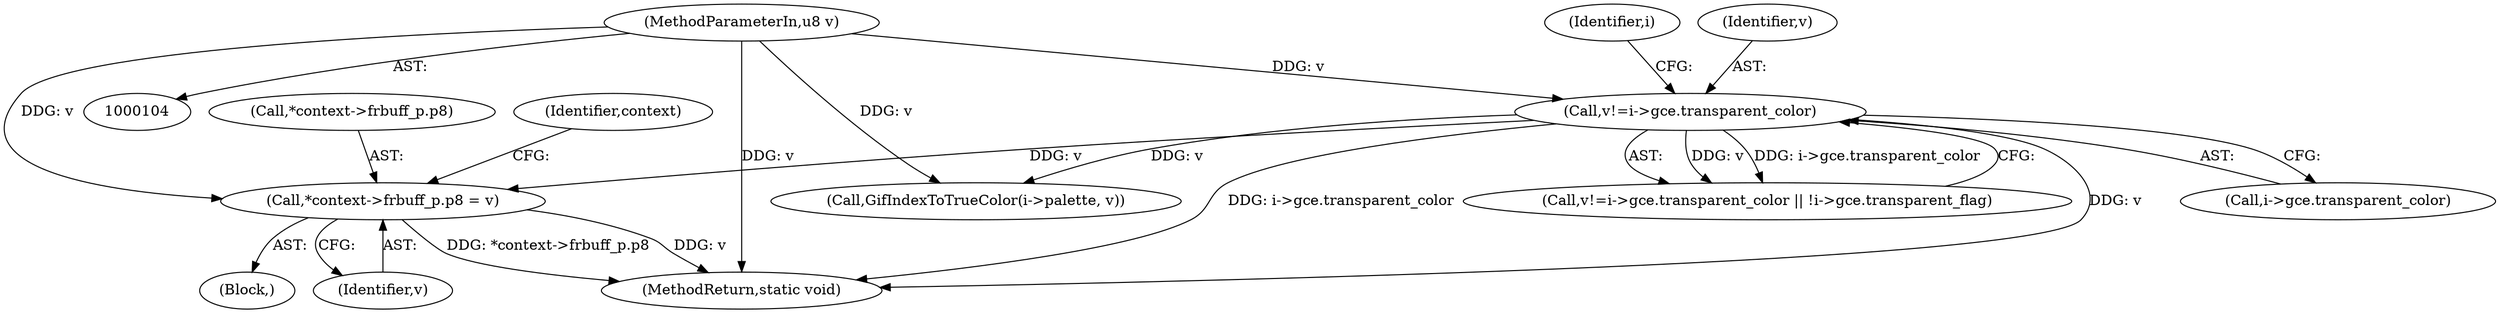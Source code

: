 digraph "0_ngiflib_37d939a6f511d16d4c95678025c235fe62e6417a@pointer" {
"1000138" [label="(Call,*context->frbuff_p.p8 = v)"];
"1000117" [label="(Call,v!=i->gce.transparent_color)"];
"1000107" [label="(MethodParameterIn,u8 v)"];
"1000118" [label="(Identifier,v)"];
"1000119" [label="(Call,i->gce.transparent_color)"];
"1000139" [label="(Call,*context->frbuff_p.p8)"];
"1000107" [label="(MethodParameterIn,u8 v)"];
"1000127" [label="(Identifier,i)"];
"1000395" [label="(MethodReturn,static void)"];
"1000154" [label="(Call,GifIndexToTrueColor(i->palette, v))"];
"1000138" [label="(Call,*context->frbuff_p.p8 = v)"];
"1000116" [label="(Call,v!=i->gce.transparent_color || !i->gce.transparent_flag)"];
"1000137" [label="(Block,)"];
"1000117" [label="(Call,v!=i->gce.transparent_color)"];
"1000145" [label="(Identifier,v)"];
"1000163" [label="(Identifier,context)"];
"1000138" -> "1000137"  [label="AST: "];
"1000138" -> "1000145"  [label="CFG: "];
"1000139" -> "1000138"  [label="AST: "];
"1000145" -> "1000138"  [label="AST: "];
"1000163" -> "1000138"  [label="CFG: "];
"1000138" -> "1000395"  [label="DDG: *context->frbuff_p.p8"];
"1000138" -> "1000395"  [label="DDG: v"];
"1000117" -> "1000138"  [label="DDG: v"];
"1000107" -> "1000138"  [label="DDG: v"];
"1000117" -> "1000116"  [label="AST: "];
"1000117" -> "1000119"  [label="CFG: "];
"1000118" -> "1000117"  [label="AST: "];
"1000119" -> "1000117"  [label="AST: "];
"1000127" -> "1000117"  [label="CFG: "];
"1000116" -> "1000117"  [label="CFG: "];
"1000117" -> "1000395"  [label="DDG: v"];
"1000117" -> "1000395"  [label="DDG: i->gce.transparent_color"];
"1000117" -> "1000116"  [label="DDG: v"];
"1000117" -> "1000116"  [label="DDG: i->gce.transparent_color"];
"1000107" -> "1000117"  [label="DDG: v"];
"1000117" -> "1000154"  [label="DDG: v"];
"1000107" -> "1000104"  [label="AST: "];
"1000107" -> "1000395"  [label="DDG: v"];
"1000107" -> "1000154"  [label="DDG: v"];
}
